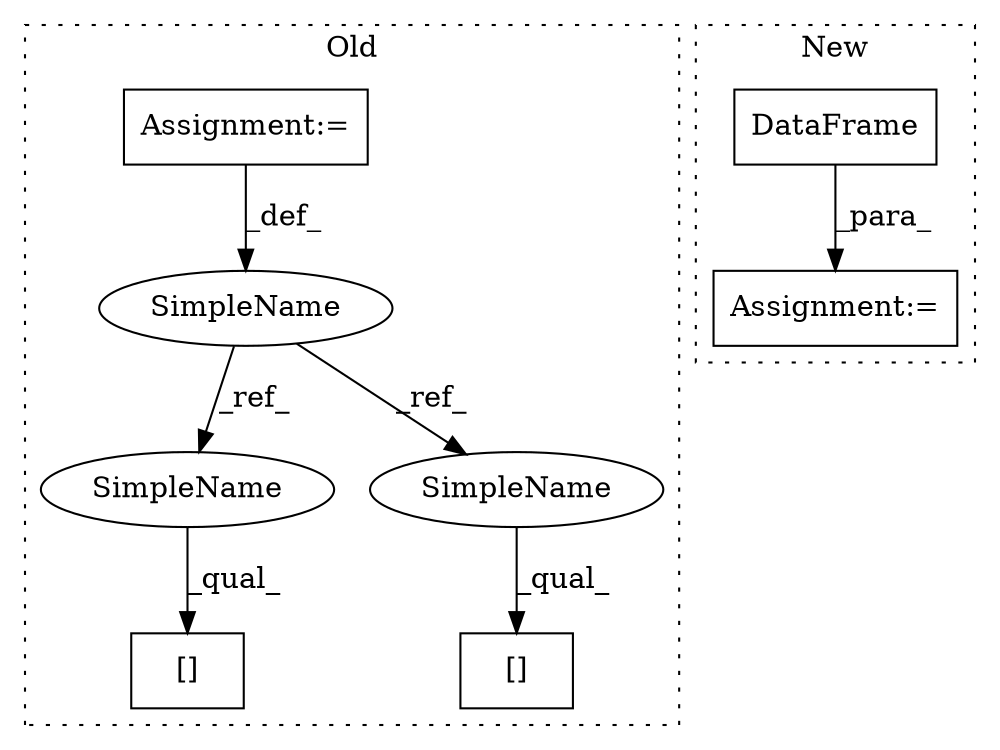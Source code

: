 digraph G {
subgraph cluster0 {
1 [label="[]" a="2" s="748,786" l="3,1" shape="box"];
3 [label="Assignment:=" a="7" s="427" l="1" shape="box"];
5 [label="[]" a="2" s="721,736" l="3,1" shape="box"];
6 [label="SimpleName" a="42" s="647" l="2" shape="ellipse"];
7 [label="SimpleName" a="42" s="748" l="2" shape="ellipse"];
8 [label="SimpleName" a="42" s="721" l="2" shape="ellipse"];
label = "Old";
style="dotted";
}
subgraph cluster1 {
2 [label="DataFrame" a="32" s="853,908" l="10,1" shape="box"];
4 [label="Assignment:=" a="7" s="845" l="1" shape="box"];
label = "New";
style="dotted";
}
2 -> 4 [label="_para_"];
3 -> 6 [label="_def_"];
6 -> 7 [label="_ref_"];
6 -> 8 [label="_ref_"];
7 -> 1 [label="_qual_"];
8 -> 5 [label="_qual_"];
}